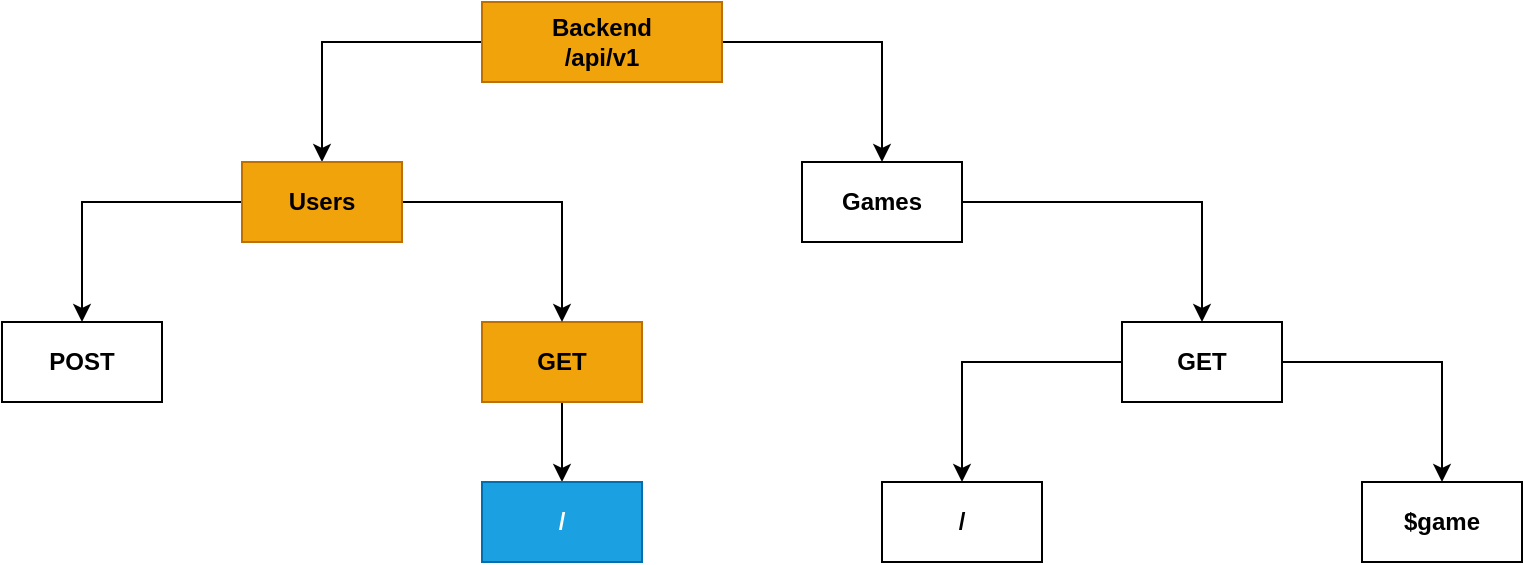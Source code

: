 <mxfile version="26.0.9" pages="4">
  <diagram name="Backend" id="qW0B-3OZ1i4sycYyhk4Y">
    <mxGraphModel dx="1386" dy="838" grid="1" gridSize="10" guides="1" tooltips="1" connect="1" arrows="1" fold="1" page="1" pageScale="1" pageWidth="850" pageHeight="1100" math="0" shadow="0">
      <root>
        <mxCell id="0" />
        <mxCell id="1" parent="0" />
        <mxCell id="L0CGxsfzRiQgiQwQ_0Nt-8" style="edgeStyle=orthogonalEdgeStyle;rounded=0;orthogonalLoop=1;jettySize=auto;html=1;" parent="1" source="eFZ4g7K6SB1RnTYdbp6J-1" target="L0CGxsfzRiQgiQwQ_0Nt-7" edge="1">
          <mxGeometry relative="1" as="geometry" />
        </mxCell>
        <mxCell id="L0CGxsfzRiQgiQwQ_0Nt-12" style="edgeStyle=orthogonalEdgeStyle;rounded=0;orthogonalLoop=1;jettySize=auto;html=1;" parent="1" source="eFZ4g7K6SB1RnTYdbp6J-1" target="L0CGxsfzRiQgiQwQ_0Nt-3" edge="1">
          <mxGeometry relative="1" as="geometry" />
        </mxCell>
        <mxCell id="eFZ4g7K6SB1RnTYdbp6J-1" value="&lt;div&gt;&lt;b&gt;Backend&lt;/b&gt;&lt;/div&gt;&lt;div&gt;&lt;b&gt;/api/v1&lt;/b&gt;&lt;/div&gt;" style="rounded=0;whiteSpace=wrap;html=1;fillColor=#f0a30a;strokeColor=#BD7000;fontColor=#000000;" parent="1" vertex="1">
          <mxGeometry x="280" y="280" width="120" height="40" as="geometry" />
        </mxCell>
        <mxCell id="eFZ4g7K6SB1RnTYdbp6J-10" value="&lt;b&gt;POST&lt;/b&gt;" style="whiteSpace=wrap;html=1;rounded=0;" parent="1" vertex="1">
          <mxGeometry x="40" y="440" width="80" height="40" as="geometry" />
        </mxCell>
        <mxCell id="eFZ4g7K6SB1RnTYdbp6J-39" value="" style="edgeStyle=orthogonalEdgeStyle;rounded=0;orthogonalLoop=1;jettySize=auto;html=1;" parent="1" source="eFZ4g7K6SB1RnTYdbp6J-36" target="eFZ4g7K6SB1RnTYdbp6J-38" edge="1">
          <mxGeometry relative="1" as="geometry" />
        </mxCell>
        <mxCell id="eFZ4g7K6SB1RnTYdbp6J-36" value="GET" style="whiteSpace=wrap;html=1;rounded=0;fillColor=#f0a30a;fontColor=#000000;strokeColor=#BD7000;fontStyle=1" parent="1" vertex="1">
          <mxGeometry x="280" y="440" width="80" height="40" as="geometry" />
        </mxCell>
        <mxCell id="eFZ4g7K6SB1RnTYdbp6J-38" value="&lt;b&gt;/&lt;/b&gt;" style="whiteSpace=wrap;html=1;rounded=0;fillColor=#1ba1e2;fontColor=#ffffff;strokeColor=#006EAF;" parent="1" vertex="1">
          <mxGeometry x="280" y="520" width="80" height="40" as="geometry" />
        </mxCell>
        <mxCell id="eFZ4g7K6SB1RnTYdbp6J-49" value="$game" style="whiteSpace=wrap;html=1;rounded=0;fontStyle=1" parent="1" vertex="1">
          <mxGeometry x="720" y="520" width="80" height="40" as="geometry" />
        </mxCell>
        <mxCell id="L0CGxsfzRiQgiQwQ_0Nt-16" style="edgeStyle=orthogonalEdgeStyle;rounded=0;orthogonalLoop=1;jettySize=auto;html=1;" parent="1" source="L0CGxsfzRiQgiQwQ_0Nt-3" target="L0CGxsfzRiQgiQwQ_0Nt-14" edge="1">
          <mxGeometry relative="1" as="geometry" />
        </mxCell>
        <mxCell id="L0CGxsfzRiQgiQwQ_0Nt-3" value="&lt;b&gt;Games&lt;/b&gt;" style="whiteSpace=wrap;html=1;rounded=0;" parent="1" vertex="1">
          <mxGeometry x="440" y="360" width="80" height="40" as="geometry" />
        </mxCell>
        <mxCell id="L0CGxsfzRiQgiQwQ_0Nt-9" style="edgeStyle=orthogonalEdgeStyle;rounded=0;orthogonalLoop=1;jettySize=auto;html=1;" parent="1" source="L0CGxsfzRiQgiQwQ_0Nt-7" target="eFZ4g7K6SB1RnTYdbp6J-36" edge="1">
          <mxGeometry relative="1" as="geometry" />
        </mxCell>
        <mxCell id="L0CGxsfzRiQgiQwQ_0Nt-10" style="edgeStyle=orthogonalEdgeStyle;rounded=0;orthogonalLoop=1;jettySize=auto;html=1;" parent="1" source="L0CGxsfzRiQgiQwQ_0Nt-7" target="eFZ4g7K6SB1RnTYdbp6J-10" edge="1">
          <mxGeometry relative="1" as="geometry" />
        </mxCell>
        <mxCell id="L0CGxsfzRiQgiQwQ_0Nt-7" value="&lt;b&gt;Users&lt;/b&gt;" style="whiteSpace=wrap;html=1;rounded=0;fillColor=#f0a30a;fontColor=#000000;strokeColor=#BD7000;" parent="1" vertex="1">
          <mxGeometry x="160" y="360" width="80" height="40" as="geometry" />
        </mxCell>
        <mxCell id="L0CGxsfzRiQgiQwQ_0Nt-13" value="" style="edgeStyle=orthogonalEdgeStyle;rounded=0;orthogonalLoop=1;jettySize=auto;html=1;" parent="1" source="L0CGxsfzRiQgiQwQ_0Nt-14" target="L0CGxsfzRiQgiQwQ_0Nt-15" edge="1">
          <mxGeometry relative="1" as="geometry" />
        </mxCell>
        <mxCell id="L0CGxsfzRiQgiQwQ_0Nt-18" style="edgeStyle=orthogonalEdgeStyle;rounded=0;orthogonalLoop=1;jettySize=auto;html=1;" parent="1" source="L0CGxsfzRiQgiQwQ_0Nt-14" target="eFZ4g7K6SB1RnTYdbp6J-49" edge="1">
          <mxGeometry relative="1" as="geometry" />
        </mxCell>
        <mxCell id="L0CGxsfzRiQgiQwQ_0Nt-14" value="&lt;b&gt;GET&lt;/b&gt;" style="whiteSpace=wrap;html=1;rounded=0;" parent="1" vertex="1">
          <mxGeometry x="600" y="440" width="80" height="40" as="geometry" />
        </mxCell>
        <mxCell id="L0CGxsfzRiQgiQwQ_0Nt-15" value="&lt;b&gt;/&lt;/b&gt;" style="whiteSpace=wrap;html=1;rounded=0;" parent="1" vertex="1">
          <mxGeometry x="480" y="520" width="80" height="40" as="geometry" />
        </mxCell>
      </root>
    </mxGraphModel>
  </diagram>
  <diagram id="fb0E7D1TzYOXQ7FvhMp6" name="Frontend">
    <mxGraphModel dx="1626" dy="986" grid="1" gridSize="10" guides="1" tooltips="1" connect="1" arrows="1" fold="1" page="1" pageScale="1" pageWidth="850" pageHeight="1100" math="0" shadow="0">
      <root>
        <mxCell id="0" />
        <mxCell id="1" parent="0" />
        <mxCell id="mDayn-UwweVcn0ZPxoBz-4" style="edgeStyle=orthogonalEdgeStyle;rounded=0;orthogonalLoop=1;jettySize=auto;html=1;" edge="1" parent="1" source="mDayn-UwweVcn0ZPxoBz-1" target="mDayn-UwweVcn0ZPxoBz-2">
          <mxGeometry relative="1" as="geometry" />
        </mxCell>
        <mxCell id="mDayn-UwweVcn0ZPxoBz-11" style="edgeStyle=orthogonalEdgeStyle;rounded=0;orthogonalLoop=1;jettySize=auto;html=1;" edge="1" parent="1" source="mDayn-UwweVcn0ZPxoBz-1" target="mDayn-UwweVcn0ZPxoBz-5">
          <mxGeometry relative="1" as="geometry" />
        </mxCell>
        <mxCell id="mDayn-UwweVcn0ZPxoBz-1" value="&lt;b&gt;Front&lt;/b&gt;" style="rounded=0;whiteSpace=wrap;html=1;" vertex="1" parent="1">
          <mxGeometry x="360" y="80" width="120" height="40" as="geometry" />
        </mxCell>
        <mxCell id="my9T4mQbBnDmnb7wcyRE-6" style="edgeStyle=orthogonalEdgeStyle;rounded=0;orthogonalLoop=1;jettySize=auto;html=1;" edge="1" parent="1" source="mDayn-UwweVcn0ZPxoBz-2" target="my9T4mQbBnDmnb7wcyRE-1">
          <mxGeometry relative="1" as="geometry" />
        </mxCell>
        <mxCell id="my9T4mQbBnDmnb7wcyRE-7" style="edgeStyle=orthogonalEdgeStyle;rounded=0;orthogonalLoop=1;jettySize=auto;html=1;" edge="1" parent="1" source="mDayn-UwweVcn0ZPxoBz-2" target="my9T4mQbBnDmnb7wcyRE-2">
          <mxGeometry relative="1" as="geometry" />
        </mxCell>
        <mxCell id="mDayn-UwweVcn0ZPxoBz-2" value="Users" style="whiteSpace=wrap;html=1;rounded=0;" vertex="1" parent="1">
          <mxGeometry x="160" y="200" width="120" height="40" as="geometry" />
        </mxCell>
        <mxCell id="hwP12yCwWMchoRkQ9jwj-2" style="edgeStyle=orthogonalEdgeStyle;rounded=0;orthogonalLoop=1;jettySize=auto;html=1;" edge="1" parent="1" source="mDayn-UwweVcn0ZPxoBz-5" target="mDayn-UwweVcn0ZPxoBz-7">
          <mxGeometry relative="1" as="geometry" />
        </mxCell>
        <mxCell id="hwP12yCwWMchoRkQ9jwj-3" style="edgeStyle=orthogonalEdgeStyle;rounded=0;orthogonalLoop=1;jettySize=auto;html=1;" edge="1" parent="1" source="mDayn-UwweVcn0ZPxoBz-5" target="mDayn-UwweVcn0ZPxoBz-8">
          <mxGeometry relative="1" as="geometry" />
        </mxCell>
        <mxCell id="mDayn-UwweVcn0ZPxoBz-5" value="Games" style="whiteSpace=wrap;html=1;rounded=0;" vertex="1" parent="1">
          <mxGeometry x="560" y="200" width="120" height="40" as="geometry" />
        </mxCell>
        <mxCell id="mDayn-UwweVcn0ZPxoBz-7" value="BangDream" style="whiteSpace=wrap;html=1;rounded=0;" vertex="1" parent="1">
          <mxGeometry x="480" y="320" width="120" height="40" as="geometry" />
        </mxCell>
        <mxCell id="mDayn-UwweVcn0ZPxoBz-8" value="ColorfulStage" style="whiteSpace=wrap;html=1;rounded=0;" vertex="1" parent="1">
          <mxGeometry x="640" y="320" width="120" height="40" as="geometry" />
        </mxCell>
        <mxCell id="my9T4mQbBnDmnb7wcyRE-1" value="Top Active" style="whiteSpace=wrap;html=1;rounded=0;" vertex="1" parent="1">
          <mxGeometry x="90" y="320" width="120" height="40" as="geometry" />
        </mxCell>
        <mxCell id="my9T4mQbBnDmnb7wcyRE-2" value="Top Active Users" style="whiteSpace=wrap;html=1;rounded=0;" vertex="1" parent="1">
          <mxGeometry x="240" y="320" width="120" height="40" as="geometry" />
        </mxCell>
      </root>
    </mxGraphModel>
  </diagram>
  <diagram id="TJoFZIBEa8HphxD6Mh5Q" name="Core">
    <mxGraphModel dx="1205" dy="729" grid="1" gridSize="10" guides="1" tooltips="1" connect="1" arrows="1" fold="1" page="1" pageScale="1" pageWidth="850" pageHeight="1100" math="0" shadow="0">
      <root>
        <mxCell id="0" />
        <mxCell id="1" parent="0" />
        <mxCell id="oI3D8shmhjOXkPtDIwGN-5" style="edgeStyle=orthogonalEdgeStyle;rounded=0;orthogonalLoop=1;jettySize=auto;html=1;" parent="1" source="oI3D8shmhjOXkPtDIwGN-1" target="oI3D8shmhjOXkPtDIwGN-4" edge="1">
          <mxGeometry relative="1" as="geometry" />
        </mxCell>
        <mxCell id="oI3D8shmhjOXkPtDIwGN-1" value="&lt;b&gt;Alembic&lt;/b&gt;" style="rounded=0;whiteSpace=wrap;html=1;" parent="1" vertex="1">
          <mxGeometry x="120" y="40" width="120" height="40" as="geometry" />
        </mxCell>
        <mxCell id="oI3D8shmhjOXkPtDIwGN-2" value="&lt;b&gt;PostgreSQL&lt;/b&gt;" style="rounded=0;whiteSpace=wrap;html=1;" parent="1" vertex="1">
          <mxGeometry x="600" y="40" width="120" height="40" as="geometry" />
        </mxCell>
        <mxCell id="oI3D8shmhjOXkPtDIwGN-8" style="edgeStyle=orthogonalEdgeStyle;rounded=0;orthogonalLoop=1;jettySize=auto;html=1;" parent="1" source="oI3D8shmhjOXkPtDIwGN-4" target="oI3D8shmhjOXkPtDIwGN-2" edge="1">
          <mxGeometry relative="1" as="geometry" />
        </mxCell>
        <mxCell id="oI3D8shmhjOXkPtDIwGN-4" value="&lt;b&gt;SQLAlchemy&lt;/b&gt;" style="rounded=0;whiteSpace=wrap;html=1;" parent="1" vertex="1">
          <mxGeometry x="360" y="40" width="120" height="40" as="geometry" />
        </mxCell>
        <mxCell id="eYIC6QEplD3zfraAjW3h-11" value="User" style="shape=table;startSize=30;container=1;collapsible=1;childLayout=tableLayout;fixedRows=1;rowLines=0;fontStyle=1;align=center;resizeLast=1;html=1;" parent="1" vertex="1">
          <mxGeometry x="120" y="240" width="180" height="150.0" as="geometry" />
        </mxCell>
        <mxCell id="eYIC6QEplD3zfraAjW3h-12" value="" style="shape=tableRow;horizontal=0;startSize=0;swimlaneHead=0;swimlaneBody=0;fillColor=none;collapsible=0;dropTarget=0;points=[[0,0.5],[1,0.5]];portConstraint=eastwest;top=0;left=0;right=0;bottom=1;" parent="eYIC6QEplD3zfraAjW3h-11" vertex="1">
          <mxGeometry y="30" width="180" height="30" as="geometry" />
        </mxCell>
        <mxCell id="eYIC6QEplD3zfraAjW3h-13" value="PK" style="shape=partialRectangle;connectable=0;fillColor=none;top=0;left=0;bottom=0;right=0;fontStyle=1;overflow=hidden;whiteSpace=wrap;html=1;" parent="eYIC6QEplD3zfraAjW3h-12" vertex="1">
          <mxGeometry width="30" height="30" as="geometry">
            <mxRectangle width="30" height="30" as="alternateBounds" />
          </mxGeometry>
        </mxCell>
        <mxCell id="eYIC6QEplD3zfraAjW3h-14" value="UniqueID" style="shape=partialRectangle;connectable=0;fillColor=none;top=0;left=0;bottom=0;right=0;align=left;spacingLeft=6;fontStyle=5;overflow=hidden;whiteSpace=wrap;html=1;" parent="eYIC6QEplD3zfraAjW3h-12" vertex="1">
          <mxGeometry x="30" width="150" height="30" as="geometry">
            <mxRectangle width="150" height="30" as="alternateBounds" />
          </mxGeometry>
        </mxCell>
        <mxCell id="6Dyf9X5jS_WnFEZGkZHx-1" style="shape=tableRow;horizontal=0;startSize=0;swimlaneHead=0;swimlaneBody=0;fillColor=none;collapsible=0;dropTarget=0;points=[[0,0.5],[1,0.5]];portConstraint=eastwest;top=0;left=0;right=0;bottom=1;" parent="eYIC6QEplD3zfraAjW3h-11" vertex="1">
          <mxGeometry y="60" width="180" height="30" as="geometry" />
        </mxCell>
        <mxCell id="6Dyf9X5jS_WnFEZGkZHx-2" style="shape=partialRectangle;connectable=0;fillColor=none;top=0;left=0;bottom=0;right=0;fontStyle=1;overflow=hidden;whiteSpace=wrap;html=1;" parent="6Dyf9X5jS_WnFEZGkZHx-1" vertex="1">
          <mxGeometry width="30" height="30" as="geometry">
            <mxRectangle width="30" height="30" as="alternateBounds" />
          </mxGeometry>
        </mxCell>
        <mxCell id="6Dyf9X5jS_WnFEZGkZHx-3" value="token" style="shape=partialRectangle;connectable=0;fillColor=none;top=0;left=0;bottom=0;right=0;align=left;spacingLeft=6;fontStyle=5;overflow=hidden;whiteSpace=wrap;html=1;" parent="6Dyf9X5jS_WnFEZGkZHx-1" vertex="1">
          <mxGeometry x="30" width="150" height="30" as="geometry">
            <mxRectangle width="150" height="30" as="alternateBounds" />
          </mxGeometry>
        </mxCell>
        <mxCell id="6Dyf9X5jS_WnFEZGkZHx-5" style="shape=tableRow;horizontal=0;startSize=0;swimlaneHead=0;swimlaneBody=0;fillColor=none;collapsible=0;dropTarget=0;points=[[0,0.5],[1,0.5]];portConstraint=eastwest;top=0;left=0;right=0;bottom=1;" parent="eYIC6QEplD3zfraAjW3h-11" vertex="1">
          <mxGeometry y="90" width="180" height="30" as="geometry" />
        </mxCell>
        <mxCell id="6Dyf9X5jS_WnFEZGkZHx-6" style="shape=partialRectangle;connectable=0;fillColor=none;top=0;left=0;bottom=0;right=0;fontStyle=1;overflow=hidden;whiteSpace=wrap;html=1;" parent="6Dyf9X5jS_WnFEZGkZHx-5" vertex="1">
          <mxGeometry width="30" height="30" as="geometry">
            <mxRectangle width="30" height="30" as="alternateBounds" />
          </mxGeometry>
        </mxCell>
        <mxCell id="6Dyf9X5jS_WnFEZGkZHx-7" value="username" style="shape=partialRectangle;connectable=0;fillColor=none;top=0;left=0;bottom=0;right=0;align=left;spacingLeft=6;fontStyle=5;overflow=hidden;whiteSpace=wrap;html=1;" parent="6Dyf9X5jS_WnFEZGkZHx-5" vertex="1">
          <mxGeometry x="30" width="150" height="30" as="geometry">
            <mxRectangle width="150" height="30" as="alternateBounds" />
          </mxGeometry>
        </mxCell>
        <mxCell id="eYIC6QEplD3zfraAjW3h-15" value="" style="shape=tableRow;horizontal=0;startSize=0;swimlaneHead=0;swimlaneBody=0;fillColor=none;collapsible=0;dropTarget=0;points=[[0,0.5],[1,0.5]];portConstraint=eastwest;top=0;left=0;right=0;bottom=0;" parent="eYIC6QEplD3zfraAjW3h-11" vertex="1">
          <mxGeometry y="120" width="180" height="30" as="geometry" />
        </mxCell>
        <mxCell id="eYIC6QEplD3zfraAjW3h-16" value="" style="shape=partialRectangle;connectable=0;fillColor=none;top=0;left=0;bottom=0;right=0;editable=1;overflow=hidden;whiteSpace=wrap;html=1;" parent="eYIC6QEplD3zfraAjW3h-15" vertex="1">
          <mxGeometry width="30" height="30" as="geometry">
            <mxRectangle width="30" height="30" as="alternateBounds" />
          </mxGeometry>
        </mxCell>
        <mxCell id="eYIC6QEplD3zfraAjW3h-17" value="&lt;b&gt;fullname&lt;/b&gt;" style="shape=partialRectangle;connectable=0;fillColor=none;top=0;left=0;bottom=0;right=0;align=left;spacingLeft=6;overflow=hidden;whiteSpace=wrap;html=1;" parent="eYIC6QEplD3zfraAjW3h-15" vertex="1">
          <mxGeometry x="30" width="150" height="30" as="geometry">
            <mxRectangle width="150" height="30" as="alternateBounds" />
          </mxGeometry>
        </mxCell>
        <mxCell id="s9w5AXc3YXPS5uqRN05O-7" value="" style="edgeStyle=orthogonalEdgeStyle;rounded=0;orthogonalLoop=1;jettySize=auto;html=1;" parent="1" source="s9w5AXc3YXPS5uqRN05O-3" target="s9w5AXc3YXPS5uqRN05O-6" edge="1">
          <mxGeometry relative="1" as="geometry" />
        </mxCell>
        <mxCell id="s9w5AXc3YXPS5uqRN05O-3" value="&lt;b&gt;Telegram&lt;/b&gt;" style="rounded=0;whiteSpace=wrap;html=1;" parent="1" vertex="1">
          <mxGeometry x="600" y="210" width="120" height="40" as="geometry" />
        </mxCell>
        <mxCell id="s9w5AXc3YXPS5uqRN05O-6" value="&lt;b&gt;TOKEN&lt;/b&gt;" style="whiteSpace=wrap;html=1;rounded=0;" parent="1" vertex="1">
          <mxGeometry x="600" y="295" width="120" height="40" as="geometry" />
        </mxCell>
        <mxCell id="T5LdGXNQqjVJgC4icPF6-1" value="Game" style="shape=table;startSize=30;container=1;collapsible=1;childLayout=tableLayout;fixedRows=1;rowLines=0;fontStyle=1;align=center;resizeLast=1;html=1;" vertex="1" parent="1">
          <mxGeometry x="440" y="520" width="180" height="150.0" as="geometry" />
        </mxCell>
        <mxCell id="T5LdGXNQqjVJgC4icPF6-2" value="" style="shape=tableRow;horizontal=0;startSize=0;swimlaneHead=0;swimlaneBody=0;fillColor=none;collapsible=0;dropTarget=0;points=[[0,0.5],[1,0.5]];portConstraint=eastwest;top=0;left=0;right=0;bottom=1;" vertex="1" parent="T5LdGXNQqjVJgC4icPF6-1">
          <mxGeometry y="30" width="180" height="30" as="geometry" />
        </mxCell>
        <mxCell id="T5LdGXNQqjVJgC4icPF6-3" value="PK" style="shape=partialRectangle;connectable=0;fillColor=none;top=0;left=0;bottom=0;right=0;fontStyle=1;overflow=hidden;whiteSpace=wrap;html=1;" vertex="1" parent="T5LdGXNQqjVJgC4icPF6-2">
          <mxGeometry width="30" height="30" as="geometry">
            <mxRectangle width="30" height="30" as="alternateBounds" />
          </mxGeometry>
        </mxCell>
        <mxCell id="T5LdGXNQqjVJgC4icPF6-4" value="UniqueID" style="shape=partialRectangle;connectable=0;fillColor=none;top=0;left=0;bottom=0;right=0;align=left;spacingLeft=6;fontStyle=5;overflow=hidden;whiteSpace=wrap;html=1;" vertex="1" parent="T5LdGXNQqjVJgC4icPF6-2">
          <mxGeometry x="30" width="150" height="30" as="geometry">
            <mxRectangle width="150" height="30" as="alternateBounds" />
          </mxGeometry>
        </mxCell>
        <mxCell id="T5LdGXNQqjVJgC4icPF6-5" style="shape=tableRow;horizontal=0;startSize=0;swimlaneHead=0;swimlaneBody=0;fillColor=none;collapsible=0;dropTarget=0;points=[[0,0.5],[1,0.5]];portConstraint=eastwest;top=0;left=0;right=0;bottom=1;" vertex="1" parent="T5LdGXNQqjVJgC4icPF6-1">
          <mxGeometry y="60" width="180" height="30" as="geometry" />
        </mxCell>
        <mxCell id="T5LdGXNQqjVJgC4icPF6-6" style="shape=partialRectangle;connectable=0;fillColor=none;top=0;left=0;bottom=0;right=0;fontStyle=1;overflow=hidden;whiteSpace=wrap;html=1;" vertex="1" parent="T5LdGXNQqjVJgC4icPF6-5">
          <mxGeometry width="30" height="30" as="geometry">
            <mxRectangle width="30" height="30" as="alternateBounds" />
          </mxGeometry>
        </mxCell>
        <mxCell id="T5LdGXNQqjVJgC4icPF6-7" value="name" style="shape=partialRectangle;connectable=0;fillColor=none;top=0;left=0;bottom=0;right=0;align=left;spacingLeft=6;fontStyle=5;overflow=hidden;whiteSpace=wrap;html=1;" vertex="1" parent="T5LdGXNQqjVJgC4icPF6-5">
          <mxGeometry x="30" width="150" height="30" as="geometry">
            <mxRectangle width="150" height="30" as="alternateBounds" />
          </mxGeometry>
        </mxCell>
        <mxCell id="T5LdGXNQqjVJgC4icPF6-8" style="shape=tableRow;horizontal=0;startSize=0;swimlaneHead=0;swimlaneBody=0;fillColor=none;collapsible=0;dropTarget=0;points=[[0,0.5],[1,0.5]];portConstraint=eastwest;top=0;left=0;right=0;bottom=1;" vertex="1" parent="T5LdGXNQqjVJgC4icPF6-1">
          <mxGeometry y="90" width="180" height="30" as="geometry" />
        </mxCell>
        <mxCell id="T5LdGXNQqjVJgC4icPF6-9" style="shape=partialRectangle;connectable=0;fillColor=none;top=0;left=0;bottom=0;right=0;fontStyle=1;overflow=hidden;whiteSpace=wrap;html=1;" vertex="1" parent="T5LdGXNQqjVJgC4icPF6-8">
          <mxGeometry width="30" height="30" as="geometry">
            <mxRectangle width="30" height="30" as="alternateBounds" />
          </mxGeometry>
        </mxCell>
        <mxCell id="T5LdGXNQqjVJgC4icPF6-10" value="description" style="shape=partialRectangle;connectable=0;fillColor=none;top=0;left=0;bottom=0;right=0;align=left;spacingLeft=6;fontStyle=5;overflow=hidden;whiteSpace=wrap;html=1;" vertex="1" parent="T5LdGXNQqjVJgC4icPF6-8">
          <mxGeometry x="30" width="150" height="30" as="geometry">
            <mxRectangle width="150" height="30" as="alternateBounds" />
          </mxGeometry>
        </mxCell>
        <mxCell id="T5LdGXNQqjVJgC4icPF6-36" style="shape=tableRow;horizontal=0;startSize=0;swimlaneHead=0;swimlaneBody=0;fillColor=none;collapsible=0;dropTarget=0;points=[[0,0.5],[1,0.5]];portConstraint=eastwest;top=0;left=0;right=0;bottom=1;" vertex="1" parent="T5LdGXNQqjVJgC4icPF6-1">
          <mxGeometry y="120" width="180" height="30" as="geometry" />
        </mxCell>
        <mxCell id="T5LdGXNQqjVJgC4icPF6-37" style="shape=partialRectangle;connectable=0;fillColor=none;top=0;left=0;bottom=0;right=0;fontStyle=1;overflow=hidden;whiteSpace=wrap;html=1;" vertex="1" parent="T5LdGXNQqjVJgC4icPF6-36">
          <mxGeometry width="30" height="30" as="geometry">
            <mxRectangle width="30" height="30" as="alternateBounds" />
          </mxGeometry>
        </mxCell>
        <mxCell id="T5LdGXNQqjVJgC4icPF6-38" value="banner_image" style="shape=partialRectangle;connectable=0;fillColor=none;top=0;left=0;bottom=0;right=0;align=left;spacingLeft=6;fontStyle=5;overflow=hidden;whiteSpace=wrap;html=1;" vertex="1" parent="T5LdGXNQqjVJgC4icPF6-36">
          <mxGeometry x="30" width="150" height="30" as="geometry">
            <mxRectangle width="150" height="30" as="alternateBounds" />
          </mxGeometry>
        </mxCell>
        <mxCell id="T5LdGXNQqjVJgC4icPF6-14" value="UserGame" style="shape=table;startSize=30;container=1;collapsible=1;childLayout=tableLayout;fixedRows=1;rowLines=0;fontStyle=1;align=center;resizeLast=1;html=1;" vertex="1" parent="1">
          <mxGeometry x="120" y="490" width="180" height="240.0" as="geometry" />
        </mxCell>
        <mxCell id="T5LdGXNQqjVJgC4icPF6-15" value="" style="shape=tableRow;horizontal=0;startSize=0;swimlaneHead=0;swimlaneBody=0;fillColor=none;collapsible=0;dropTarget=0;points=[[0,0.5],[1,0.5]];portConstraint=eastwest;top=0;left=0;right=0;bottom=1;" vertex="1" parent="T5LdGXNQqjVJgC4icPF6-14">
          <mxGeometry y="30" width="180" height="30" as="geometry" />
        </mxCell>
        <mxCell id="T5LdGXNQqjVJgC4icPF6-16" value="PK" style="shape=partialRectangle;connectable=0;fillColor=none;top=0;left=0;bottom=0;right=0;fontStyle=1;overflow=hidden;whiteSpace=wrap;html=1;" vertex="1" parent="T5LdGXNQqjVJgC4icPF6-15">
          <mxGeometry width="30" height="30" as="geometry">
            <mxRectangle width="30" height="30" as="alternateBounds" />
          </mxGeometry>
        </mxCell>
        <mxCell id="T5LdGXNQqjVJgC4icPF6-17" value="UniqueID" style="shape=partialRectangle;connectable=0;fillColor=none;top=0;left=0;bottom=0;right=0;align=left;spacingLeft=6;fontStyle=5;overflow=hidden;whiteSpace=wrap;html=1;" vertex="1" parent="T5LdGXNQqjVJgC4icPF6-15">
          <mxGeometry x="30" width="150" height="30" as="geometry">
            <mxRectangle width="150" height="30" as="alternateBounds" />
          </mxGeometry>
        </mxCell>
        <mxCell id="T5LdGXNQqjVJgC4icPF6-30" style="shape=tableRow;horizontal=0;startSize=0;swimlaneHead=0;swimlaneBody=0;fillColor=none;collapsible=0;dropTarget=0;points=[[0,0.5],[1,0.5]];portConstraint=eastwest;top=0;left=0;right=0;bottom=1;" vertex="1" parent="T5LdGXNQqjVJgC4icPF6-14">
          <mxGeometry y="60" width="180" height="30" as="geometry" />
        </mxCell>
        <mxCell id="T5LdGXNQqjVJgC4icPF6-31" value="FK" style="shape=partialRectangle;connectable=0;fillColor=none;top=0;left=0;bottom=0;right=0;fontStyle=1;overflow=hidden;whiteSpace=wrap;html=1;" vertex="1" parent="T5LdGXNQqjVJgC4icPF6-30">
          <mxGeometry width="30" height="30" as="geometry">
            <mxRectangle width="30" height="30" as="alternateBounds" />
          </mxGeometry>
        </mxCell>
        <mxCell id="T5LdGXNQqjVJgC4icPF6-32" value="user" style="shape=partialRectangle;connectable=0;fillColor=none;top=0;left=0;bottom=0;right=0;align=left;spacingLeft=6;fontStyle=5;overflow=hidden;whiteSpace=wrap;html=1;" vertex="1" parent="T5LdGXNQqjVJgC4icPF6-30">
          <mxGeometry x="30" width="150" height="30" as="geometry">
            <mxRectangle width="150" height="30" as="alternateBounds" />
          </mxGeometry>
        </mxCell>
        <mxCell id="T5LdGXNQqjVJgC4icPF6-27" style="shape=tableRow;horizontal=0;startSize=0;swimlaneHead=0;swimlaneBody=0;fillColor=none;collapsible=0;dropTarget=0;points=[[0,0.5],[1,0.5]];portConstraint=eastwest;top=0;left=0;right=0;bottom=1;" vertex="1" parent="T5LdGXNQqjVJgC4icPF6-14">
          <mxGeometry y="90" width="180" height="30" as="geometry" />
        </mxCell>
        <mxCell id="T5LdGXNQqjVJgC4icPF6-28" value="FK" style="shape=partialRectangle;connectable=0;fillColor=none;top=0;left=0;bottom=0;right=0;fontStyle=1;overflow=hidden;whiteSpace=wrap;html=1;" vertex="1" parent="T5LdGXNQqjVJgC4icPF6-27">
          <mxGeometry width="30" height="30" as="geometry">
            <mxRectangle width="30" height="30" as="alternateBounds" />
          </mxGeometry>
        </mxCell>
        <mxCell id="T5LdGXNQqjVJgC4icPF6-29" value="game" style="shape=partialRectangle;connectable=0;fillColor=none;top=0;left=0;bottom=0;right=0;align=left;spacingLeft=6;fontStyle=5;overflow=hidden;whiteSpace=wrap;html=1;" vertex="1" parent="T5LdGXNQqjVJgC4icPF6-27">
          <mxGeometry x="30" width="150" height="30" as="geometry">
            <mxRectangle width="150" height="30" as="alternateBounds" />
          </mxGeometry>
        </mxCell>
        <mxCell id="T5LdGXNQqjVJgC4icPF6-18" style="shape=tableRow;horizontal=0;startSize=0;swimlaneHead=0;swimlaneBody=0;fillColor=none;collapsible=0;dropTarget=0;points=[[0,0.5],[1,0.5]];portConstraint=eastwest;top=0;left=0;right=0;bottom=1;" vertex="1" parent="T5LdGXNQqjVJgC4icPF6-14">
          <mxGeometry y="120" width="180" height="30" as="geometry" />
        </mxCell>
        <mxCell id="T5LdGXNQqjVJgC4icPF6-19" style="shape=partialRectangle;connectable=0;fillColor=none;top=0;left=0;bottom=0;right=0;fontStyle=1;overflow=hidden;whiteSpace=wrap;html=1;" vertex="1" parent="T5LdGXNQqjVJgC4icPF6-18">
          <mxGeometry width="30" height="30" as="geometry">
            <mxRectangle width="30" height="30" as="alternateBounds" />
          </mxGeometry>
        </mxCell>
        <mxCell id="T5LdGXNQqjVJgC4icPF6-20" value="account_id" style="shape=partialRectangle;connectable=0;fillColor=none;top=0;left=0;bottom=0;right=0;align=left;spacingLeft=6;fontStyle=5;overflow=hidden;whiteSpace=wrap;html=1;" vertex="1" parent="T5LdGXNQqjVJgC4icPF6-18">
          <mxGeometry x="30" width="150" height="30" as="geometry">
            <mxRectangle width="150" height="30" as="alternateBounds" />
          </mxGeometry>
        </mxCell>
        <mxCell id="T5LdGXNQqjVJgC4icPF6-39" style="shape=tableRow;horizontal=0;startSize=0;swimlaneHead=0;swimlaneBody=0;fillColor=none;collapsible=0;dropTarget=0;points=[[0,0.5],[1,0.5]];portConstraint=eastwest;top=0;left=0;right=0;bottom=1;" vertex="1" parent="T5LdGXNQqjVJgC4icPF6-14">
          <mxGeometry y="150" width="180" height="30" as="geometry" />
        </mxCell>
        <mxCell id="T5LdGXNQqjVJgC4icPF6-40" style="shape=partialRectangle;connectable=0;fillColor=none;top=0;left=0;bottom=0;right=0;fontStyle=1;overflow=hidden;whiteSpace=wrap;html=1;" vertex="1" parent="T5LdGXNQqjVJgC4icPF6-39">
          <mxGeometry width="30" height="30" as="geometry">
            <mxRectangle width="30" height="30" as="alternateBounds" />
          </mxGeometry>
        </mxCell>
        <mxCell id="T5LdGXNQqjVJgC4icPF6-41" value="banner_image" style="shape=partialRectangle;connectable=0;fillColor=none;top=0;left=0;bottom=0;right=0;align=left;spacingLeft=6;fontStyle=5;overflow=hidden;whiteSpace=wrap;html=1;" vertex="1" parent="T5LdGXNQqjVJgC4icPF6-39">
          <mxGeometry x="30" width="150" height="30" as="geometry">
            <mxRectangle width="150" height="30" as="alternateBounds" />
          </mxGeometry>
        </mxCell>
        <mxCell id="T5LdGXNQqjVJgC4icPF6-45" style="shape=tableRow;horizontal=0;startSize=0;swimlaneHead=0;swimlaneBody=0;fillColor=none;collapsible=0;dropTarget=0;points=[[0,0.5],[1,0.5]];portConstraint=eastwest;top=0;left=0;right=0;bottom=1;" vertex="1" parent="T5LdGXNQqjVJgC4icPF6-14">
          <mxGeometry y="180" width="180" height="30" as="geometry" />
        </mxCell>
        <mxCell id="T5LdGXNQqjVJgC4icPF6-46" style="shape=partialRectangle;connectable=0;fillColor=none;top=0;left=0;bottom=0;right=0;fontStyle=1;overflow=hidden;whiteSpace=wrap;html=1;" vertex="1" parent="T5LdGXNQqjVJgC4icPF6-45">
          <mxGeometry width="30" height="30" as="geometry">
            <mxRectangle width="30" height="30" as="alternateBounds" />
          </mxGeometry>
        </mxCell>
        <mxCell id="T5LdGXNQqjVJgC4icPF6-47" value="highlight_image" style="shape=partialRectangle;connectable=0;fillColor=none;top=0;left=0;bottom=0;right=0;align=left;spacingLeft=6;fontStyle=5;overflow=hidden;whiteSpace=wrap;html=1;" vertex="1" parent="T5LdGXNQqjVJgC4icPF6-45">
          <mxGeometry x="30" width="150" height="30" as="geometry">
            <mxRectangle width="150" height="30" as="alternateBounds" />
          </mxGeometry>
        </mxCell>
        <mxCell id="T5LdGXNQqjVJgC4icPF6-42" style="shape=tableRow;horizontal=0;startSize=0;swimlaneHead=0;swimlaneBody=0;fillColor=none;collapsible=0;dropTarget=0;points=[[0,0.5],[1,0.5]];portConstraint=eastwest;top=0;left=0;right=0;bottom=1;" vertex="1" parent="T5LdGXNQqjVJgC4icPF6-14">
          <mxGeometry y="210" width="180" height="30" as="geometry" />
        </mxCell>
        <mxCell id="T5LdGXNQqjVJgC4icPF6-43" style="shape=partialRectangle;connectable=0;fillColor=none;top=0;left=0;bottom=0;right=0;fontStyle=1;overflow=hidden;whiteSpace=wrap;html=1;" vertex="1" parent="T5LdGXNQqjVJgC4icPF6-42">
          <mxGeometry width="30" height="30" as="geometry">
            <mxRectangle width="30" height="30" as="alternateBounds" />
          </mxGeometry>
        </mxCell>
        <mxCell id="T5LdGXNQqjVJgC4icPF6-44" value="highlight_video" style="shape=partialRectangle;connectable=0;fillColor=none;top=0;left=0;bottom=0;right=0;align=left;spacingLeft=6;fontStyle=5;overflow=hidden;whiteSpace=wrap;html=1;" vertex="1" parent="T5LdGXNQqjVJgC4icPF6-42">
          <mxGeometry x="30" width="150" height="30" as="geometry">
            <mxRectangle width="150" height="30" as="alternateBounds" />
          </mxGeometry>
        </mxCell>
        <mxCell id="T5LdGXNQqjVJgC4icPF6-33" style="edgeStyle=orthogonalEdgeStyle;rounded=0;orthogonalLoop=1;jettySize=auto;html=1;" edge="1" parent="1" source="T5LdGXNQqjVJgC4icPF6-27" target="T5LdGXNQqjVJgC4icPF6-1">
          <mxGeometry relative="1" as="geometry" />
        </mxCell>
        <mxCell id="T5LdGXNQqjVJgC4icPF6-34" style="edgeStyle=orthogonalEdgeStyle;rounded=0;orthogonalLoop=1;jettySize=auto;html=1;" edge="1" parent="1" source="T5LdGXNQqjVJgC4icPF6-30" target="eYIC6QEplD3zfraAjW3h-11">
          <mxGeometry relative="1" as="geometry">
            <Array as="points">
              <mxPoint x="100" y="565" />
              <mxPoint x="100" y="440" />
              <mxPoint x="210" y="440" />
            </Array>
          </mxGeometry>
        </mxCell>
        <mxCell id="T5LdGXNQqjVJgC4icPF6-35" style="edgeStyle=orthogonalEdgeStyle;rounded=0;orthogonalLoop=1;jettySize=auto;html=1;" edge="1" parent="1" source="6Dyf9X5jS_WnFEZGkZHx-1" target="s9w5AXc3YXPS5uqRN05O-6">
          <mxGeometry relative="1" as="geometry" />
        </mxCell>
      </root>
    </mxGraphModel>
  </diagram>
  <diagram name="Copy of Overview" id="W6OQcN4xwPClScVpoRHH">
    <mxGraphModel dx="1455" dy="882" grid="1" gridSize="10" guides="1" tooltips="1" connect="1" arrows="1" fold="1" page="1" pageScale="1" pageWidth="850" pageHeight="1100" math="0" shadow="0">
      <root>
        <mxCell id="iLSXmw50mSnsnkGVNwwI-0" />
        <mxCell id="iLSXmw50mSnsnkGVNwwI-1" parent="iLSXmw50mSnsnkGVNwwI-0" />
        <mxCell id="iLSXmw50mSnsnkGVNwwI-2" style="edgeStyle=orthogonalEdgeStyle;rounded=0;orthogonalLoop=1;jettySize=auto;html=1;" parent="iLSXmw50mSnsnkGVNwwI-1" source="iLSXmw50mSnsnkGVNwwI-5" target="iLSXmw50mSnsnkGVNwwI-6" edge="1">
          <mxGeometry relative="1" as="geometry" />
        </mxCell>
        <mxCell id="iLSXmw50mSnsnkGVNwwI-3" style="edgeStyle=orthogonalEdgeStyle;rounded=0;orthogonalLoop=1;jettySize=auto;html=1;" parent="iLSXmw50mSnsnkGVNwwI-1" source="iLSXmw50mSnsnkGVNwwI-5" target="iLSXmw50mSnsnkGVNwwI-13" edge="1">
          <mxGeometry relative="1" as="geometry" />
        </mxCell>
        <mxCell id="iLSXmw50mSnsnkGVNwwI-4" value="" style="edgeStyle=orthogonalEdgeStyle;rounded=0;orthogonalLoop=1;jettySize=auto;html=1;" parent="iLSXmw50mSnsnkGVNwwI-1" source="iLSXmw50mSnsnkGVNwwI-5" target="iLSXmw50mSnsnkGVNwwI-25" edge="1">
          <mxGeometry relative="1" as="geometry" />
        </mxCell>
        <mxCell id="iLSXmw50mSnsnkGVNwwI-5" value="FastAPI" style="rounded=0;whiteSpace=wrap;html=1;" parent="iLSXmw50mSnsnkGVNwwI-1" vertex="1">
          <mxGeometry x="240" y="240" width="120" height="40" as="geometry" />
        </mxCell>
        <mxCell id="iLSXmw50mSnsnkGVNwwI-6" value="Front" style="rounded=0;whiteSpace=wrap;html=1;" parent="iLSXmw50mSnsnkGVNwwI-1" vertex="1">
          <mxGeometry x="240" y="160" width="120" height="40" as="geometry" />
        </mxCell>
        <mxCell id="iLSXmw50mSnsnkGVNwwI-7" style="edgeStyle=orthogonalEdgeStyle;rounded=0;orthogonalLoop=1;jettySize=auto;html=1;" parent="iLSXmw50mSnsnkGVNwwI-1" source="iLSXmw50mSnsnkGVNwwI-8" target="iLSXmw50mSnsnkGVNwwI-23" edge="1">
          <mxGeometry relative="1" as="geometry">
            <Array as="points">
              <mxPoint x="280" y="700" />
            </Array>
          </mxGeometry>
        </mxCell>
        <mxCell id="iLSXmw50mSnsnkGVNwwI-8" value="Celery" style="rounded=0;whiteSpace=wrap;html=1;fillColor=#e51400;fontColor=#ffffff;strokeColor=#B20000;" parent="iLSXmw50mSnsnkGVNwwI-1" vertex="1">
          <mxGeometry x="240" y="600" width="80" height="40" as="geometry" />
        </mxCell>
        <mxCell id="iLSXmw50mSnsnkGVNwwI-9" value="PostgreSQL" style="rounded=0;whiteSpace=wrap;html=1;" parent="iLSXmw50mSnsnkGVNwwI-1" vertex="1">
          <mxGeometry x="40" y="480" width="80" height="40" as="geometry" />
        </mxCell>
        <mxCell id="iLSXmw50mSnsnkGVNwwI-10" style="edgeStyle=orthogonalEdgeStyle;rounded=0;orthogonalLoop=1;jettySize=auto;html=1;" parent="iLSXmw50mSnsnkGVNwwI-1" source="iLSXmw50mSnsnkGVNwwI-11" target="iLSXmw50mSnsnkGVNwwI-9" edge="1">
          <mxGeometry relative="1" as="geometry" />
        </mxCell>
        <mxCell id="iLSXmw50mSnsnkGVNwwI-11" value="S3" style="rounded=0;whiteSpace=wrap;html=1;" parent="iLSXmw50mSnsnkGVNwwI-1" vertex="1">
          <mxGeometry x="160" y="480" width="40" height="40" as="geometry" />
        </mxCell>
        <mxCell id="iLSXmw50mSnsnkGVNwwI-12" value="" style="edgeStyle=orthogonalEdgeStyle;rounded=0;orthogonalLoop=1;jettySize=auto;html=1;" parent="iLSXmw50mSnsnkGVNwwI-1" source="iLSXmw50mSnsnkGVNwwI-13" target="iLSXmw50mSnsnkGVNwwI-17" edge="1">
          <mxGeometry relative="1" as="geometry" />
        </mxCell>
        <mxCell id="iLSXmw50mSnsnkGVNwwI-13" value="POST" style="whiteSpace=wrap;html=1;rounded=0;" parent="iLSXmw50mSnsnkGVNwwI-1" vertex="1">
          <mxGeometry x="80" y="320" width="80" height="40" as="geometry" />
        </mxCell>
        <mxCell id="iLSXmw50mSnsnkGVNwwI-14" style="edgeStyle=orthogonalEdgeStyle;rounded=0;orthogonalLoop=1;jettySize=auto;html=1;" parent="iLSXmw50mSnsnkGVNwwI-1" source="iLSXmw50mSnsnkGVNwwI-17" target="iLSXmw50mSnsnkGVNwwI-9" edge="1">
          <mxGeometry relative="1" as="geometry" />
        </mxCell>
        <mxCell id="iLSXmw50mSnsnkGVNwwI-15" style="edgeStyle=orthogonalEdgeStyle;rounded=0;orthogonalLoop=1;jettySize=auto;html=1;" parent="iLSXmw50mSnsnkGVNwwI-1" source="iLSXmw50mSnsnkGVNwwI-17" target="iLSXmw50mSnsnkGVNwwI-11" edge="1">
          <mxGeometry relative="1" as="geometry" />
        </mxCell>
        <mxCell id="iLSXmw50mSnsnkGVNwwI-16" style="edgeStyle=orthogonalEdgeStyle;rounded=0;orthogonalLoop=1;jettySize=auto;html=1;" parent="iLSXmw50mSnsnkGVNwwI-1" source="iLSXmw50mSnsnkGVNwwI-17" target="iLSXmw50mSnsnkGVNwwI-8" edge="1">
          <mxGeometry relative="1" as="geometry" />
        </mxCell>
        <mxCell id="iLSXmw50mSnsnkGVNwwI-17" value="Upload" style="whiteSpace=wrap;html=1;rounded=0;fillColor=#e3c800;fontColor=#000000;strokeColor=#B09500;" parent="iLSXmw50mSnsnkGVNwwI-1" vertex="1">
          <mxGeometry x="80" y="400" width="80" height="40" as="geometry" />
        </mxCell>
        <mxCell id="iLSXmw50mSnsnkGVNwwI-18" value="" style="edgeStyle=orthogonalEdgeStyle;rounded=0;orthogonalLoop=1;jettySize=auto;html=1;" parent="iLSXmw50mSnsnkGVNwwI-1" source="iLSXmw50mSnsnkGVNwwI-20" target="iLSXmw50mSnsnkGVNwwI-23" edge="1">
          <mxGeometry relative="1" as="geometry" />
        </mxCell>
        <mxCell id="iLSXmw50mSnsnkGVNwwI-19" value="" style="edgeStyle=orthogonalEdgeStyle;rounded=0;orthogonalLoop=1;jettySize=auto;html=1;" parent="iLSXmw50mSnsnkGVNwwI-1" source="iLSXmw50mSnsnkGVNwwI-20" target="iLSXmw50mSnsnkGVNwwI-32" edge="1">
          <mxGeometry relative="1" as="geometry" />
        </mxCell>
        <mxCell id="iLSXmw50mSnsnkGVNwwI-20" value="OCR" style="rounded=0;whiteSpace=wrap;html=1;" parent="iLSXmw50mSnsnkGVNwwI-1" vertex="1">
          <mxGeometry x="440" y="600" width="80" height="40" as="geometry" />
        </mxCell>
        <mxCell id="iLSXmw50mSnsnkGVNwwI-21" style="edgeStyle=orthogonalEdgeStyle;rounded=0;orthogonalLoop=1;jettySize=auto;html=1;" parent="iLSXmw50mSnsnkGVNwwI-1" source="iLSXmw50mSnsnkGVNwwI-22" target="iLSXmw50mSnsnkGVNwwI-23" edge="1">
          <mxGeometry relative="1" as="geometry" />
        </mxCell>
        <mxCell id="iLSXmw50mSnsnkGVNwwI-22" value="img2txt" style="whiteSpace=wrap;html=1;rounded=0;" parent="iLSXmw50mSnsnkGVNwwI-1" vertex="1">
          <mxGeometry x="440" y="760" width="80" height="40" as="geometry" />
        </mxCell>
        <mxCell id="iLSXmw50mSnsnkGVNwwI-23" value="img2music binder" style="whiteSpace=wrap;html=1;rounded=0;" parent="iLSXmw50mSnsnkGVNwwI-1" vertex="1">
          <mxGeometry x="420" y="680" width="120" height="40" as="geometry" />
        </mxCell>
        <mxCell id="iLSXmw50mSnsnkGVNwwI-24" value="" style="edgeStyle=orthogonalEdgeStyle;rounded=0;orthogonalLoop=1;jettySize=auto;html=1;" parent="iLSXmw50mSnsnkGVNwwI-1" source="iLSXmw50mSnsnkGVNwwI-25" target="iLSXmw50mSnsnkGVNwwI-26" edge="1">
          <mxGeometry relative="1" as="geometry" />
        </mxCell>
        <mxCell id="iLSXmw50mSnsnkGVNwwI-25" value="GET" style="whiteSpace=wrap;html=1;rounded=0;" parent="iLSXmw50mSnsnkGVNwwI-1" vertex="1">
          <mxGeometry x="480" y="320" width="80" height="40" as="geometry" />
        </mxCell>
        <mxCell id="iLSXmw50mSnsnkGVNwwI-26" value="/" style="whiteSpace=wrap;html=1;rounded=0;" parent="iLSXmw50mSnsnkGVNwwI-1" vertex="1">
          <mxGeometry x="480" y="400" width="80" height="40" as="geometry" />
        </mxCell>
        <mxCell id="iLSXmw50mSnsnkGVNwwI-27" style="edgeStyle=orthogonalEdgeStyle;rounded=0;orthogonalLoop=1;jettySize=auto;html=1;" parent="iLSXmw50mSnsnkGVNwwI-1" source="iLSXmw50mSnsnkGVNwwI-28" target="iLSXmw50mSnsnkGVNwwI-26" edge="1">
          <mxGeometry relative="1" as="geometry" />
        </mxCell>
        <mxCell id="iLSXmw50mSnsnkGVNwwI-28" value="WS" style="whiteSpace=wrap;html=1;rounded=0;fillColor=#e51400;fontColor=#ffffff;strokeColor=#B20000;" parent="iLSXmw50mSnsnkGVNwwI-1" vertex="1">
          <mxGeometry x="640" y="400" width="80" height="40" as="geometry" />
        </mxCell>
        <mxCell id="iLSXmw50mSnsnkGVNwwI-29" value="" style="edgeStyle=orthogonalEdgeStyle;rounded=0;orthogonalLoop=1;jettySize=auto;html=1;" parent="iLSXmw50mSnsnkGVNwwI-1" source="iLSXmw50mSnsnkGVNwwI-32" target="iLSXmw50mSnsnkGVNwwI-33" edge="1">
          <mxGeometry relative="1" as="geometry" />
        </mxCell>
        <mxCell id="iLSXmw50mSnsnkGVNwwI-30" value="" style="edgeStyle=orthogonalEdgeStyle;rounded=0;orthogonalLoop=1;jettySize=auto;html=1;" parent="iLSXmw50mSnsnkGVNwwI-1" source="iLSXmw50mSnsnkGVNwwI-32" target="iLSXmw50mSnsnkGVNwwI-33" edge="1">
          <mxGeometry relative="1" as="geometry" />
        </mxCell>
        <mxCell id="iLSXmw50mSnsnkGVNwwI-31" value="" style="edgeStyle=orthogonalEdgeStyle;rounded=0;orthogonalLoop=1;jettySize=auto;html=1;" parent="iLSXmw50mSnsnkGVNwwI-1" source="iLSXmw50mSnsnkGVNwwI-32" target="iLSXmw50mSnsnkGVNwwI-34" edge="1">
          <mxGeometry relative="1" as="geometry" />
        </mxCell>
        <mxCell id="iLSXmw50mSnsnkGVNwwI-32" value="music scraper" style="whiteSpace=wrap;html=1;rounded=0;" parent="iLSXmw50mSnsnkGVNwwI-1" vertex="1">
          <mxGeometry x="640" y="680" width="120" height="40" as="geometry" />
        </mxCell>
        <mxCell id="iLSXmw50mSnsnkGVNwwI-33" value="Bang Dream" style="whiteSpace=wrap;html=1;rounded=0;" parent="iLSXmw50mSnsnkGVNwwI-1" vertex="1">
          <mxGeometry x="560" y="800" width="120" height="40" as="geometry" />
        </mxCell>
        <mxCell id="iLSXmw50mSnsnkGVNwwI-34" value="Colorful Stage" style="whiteSpace=wrap;html=1;rounded=0;" parent="iLSXmw50mSnsnkGVNwwI-1" vertex="1">
          <mxGeometry x="720" y="800" width="120" height="40" as="geometry" />
        </mxCell>
      </root>
    </mxGraphModel>
  </diagram>
</mxfile>
